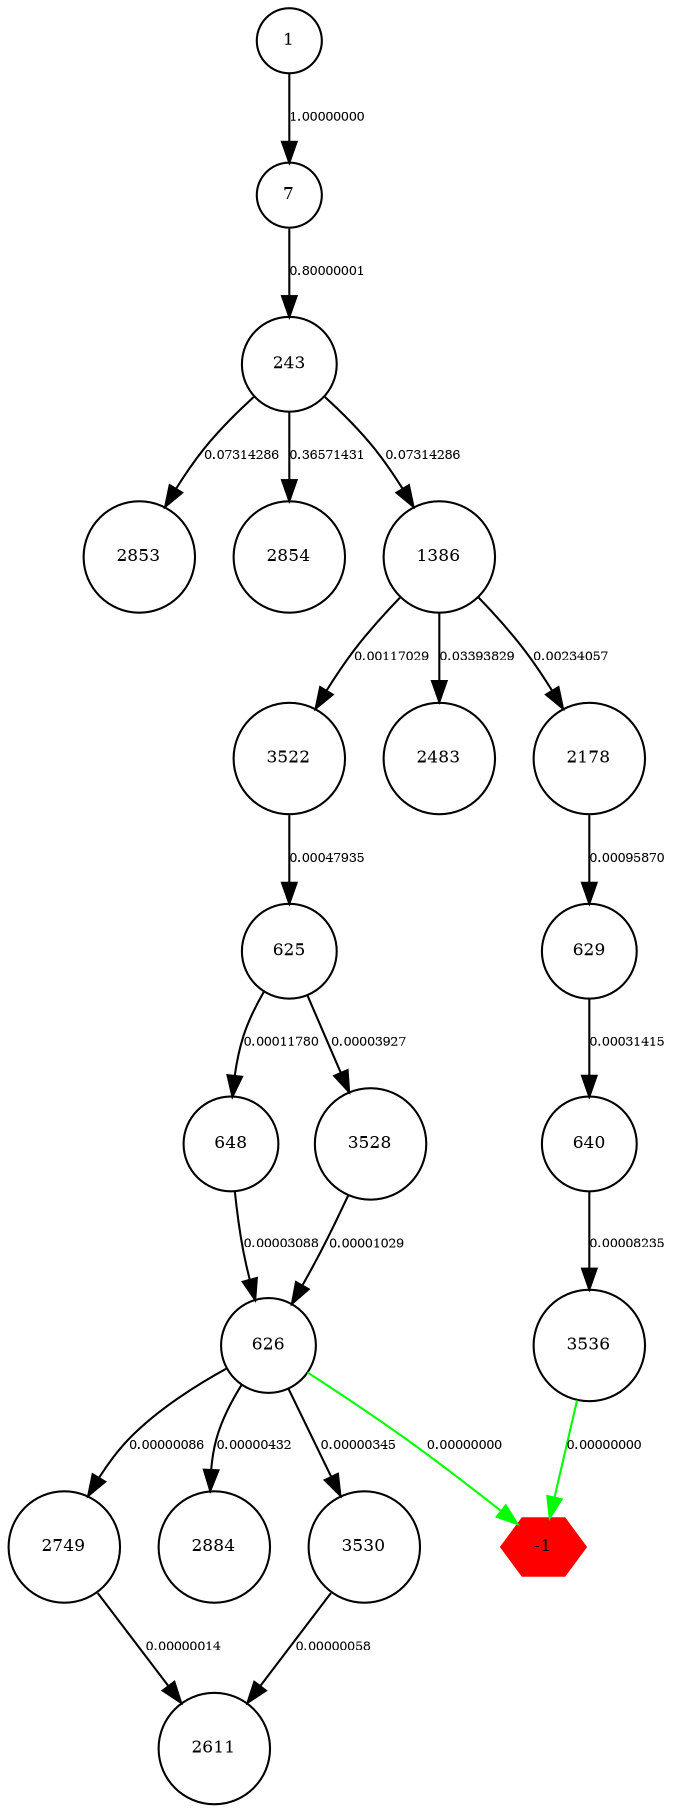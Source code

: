 digraph {
edge  [fontsize=6];
 node [shape=circle,width=0.2,height=0.2,fontsize=8];  1; 2853; 2854; 2749; 2611; 648; 3522; 2884; 7; 3530; 640; 3528; 626; 625; 1386; 629; 3536; 2483; 2178; 243;
 node [shape=hexagon,color = red, style=filled ,width=0.1,height=0.1,fontsize=8];  -1;
1 -> 7 [ label= "1.00000000" ];
2749 -> 2611 [ label= "0.00000014" ];
648 -> 626 [ label= "0.00003088" ];
3522 -> 625 [ label= "0.00047935" ];
7 -> 243 [ label= "0.80000001" ];
3530 -> 2611 [ label= "0.00000058" ];
640 -> 3536 [ label= "0.00008235" ];
3528 -> 626 [ label= "0.00001029" ];
626 -> 2749 [ label= "0.00000086" ];
626 -> 2884 [ label= "0.00000432" ];
626 -> 3530 [ label= "0.00000345" ];
626 -> -1 [color= green, label= "0.00000000" ];
625 -> 648 [ label= "0.00011780" ];
625 -> 3528 [ label= "0.00003927" ];
1386 -> 3522 [ label= "0.00117029" ];
1386 -> 2178 [ label= "0.00234057" ];
1386 -> 2483 [ label= "0.03393829" ];
629 -> 640 [ label= "0.00031415" ];
3536 -> -1 [color= green, label= "0.00000000" ];
2178 -> 629 [ label= "0.00095870" ];
243 -> 2853 [ label= "0.07314286" ];
243 -> 2854 [ label= "0.36571431" ];
243 -> 1386 [ label= "0.07314286" ];
}
